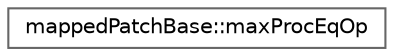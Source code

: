 digraph "Graphical Class Hierarchy"
{
 // LATEX_PDF_SIZE
  bgcolor="transparent";
  edge [fontname=Helvetica,fontsize=10,labelfontname=Helvetica,labelfontsize=10];
  node [fontname=Helvetica,fontsize=10,shape=box,height=0.2,width=0.4];
  rankdir="LR";
  Node0 [id="Node000000",label="mappedPatchBase::maxProcEqOp",height=0.2,width=0.4,color="grey40", fillcolor="white", style="filled",URL="$classFoam_1_1mappedPatchBase_1_1maxProcEqOp.html",tooltip=" "];
}
